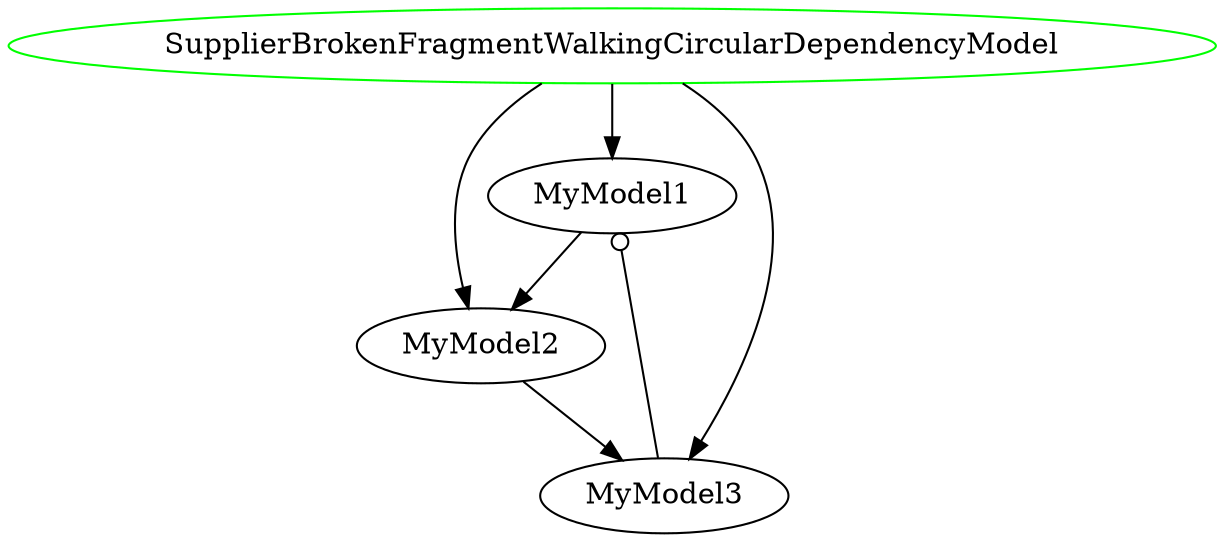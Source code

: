 digraph "SupplierBrokenFragmentWalkingCircularDependencyModel" {
  overlap = false
  splines = true
  injector [label="SupplierBrokenFragmentWalkingCircularDependencyModel",color=green];
  node3 [label="MyModel1"];
  node2 [label="MyModel2"];
  node1 [label="MyModel3"];
  injector -> node3 [];
  injector -> node2 [];
  injector -> node1 [];
  node3 -> node2 [];
  node2 -> node1 [];
  node1 -> node3 [arrowhead=odot];
}
